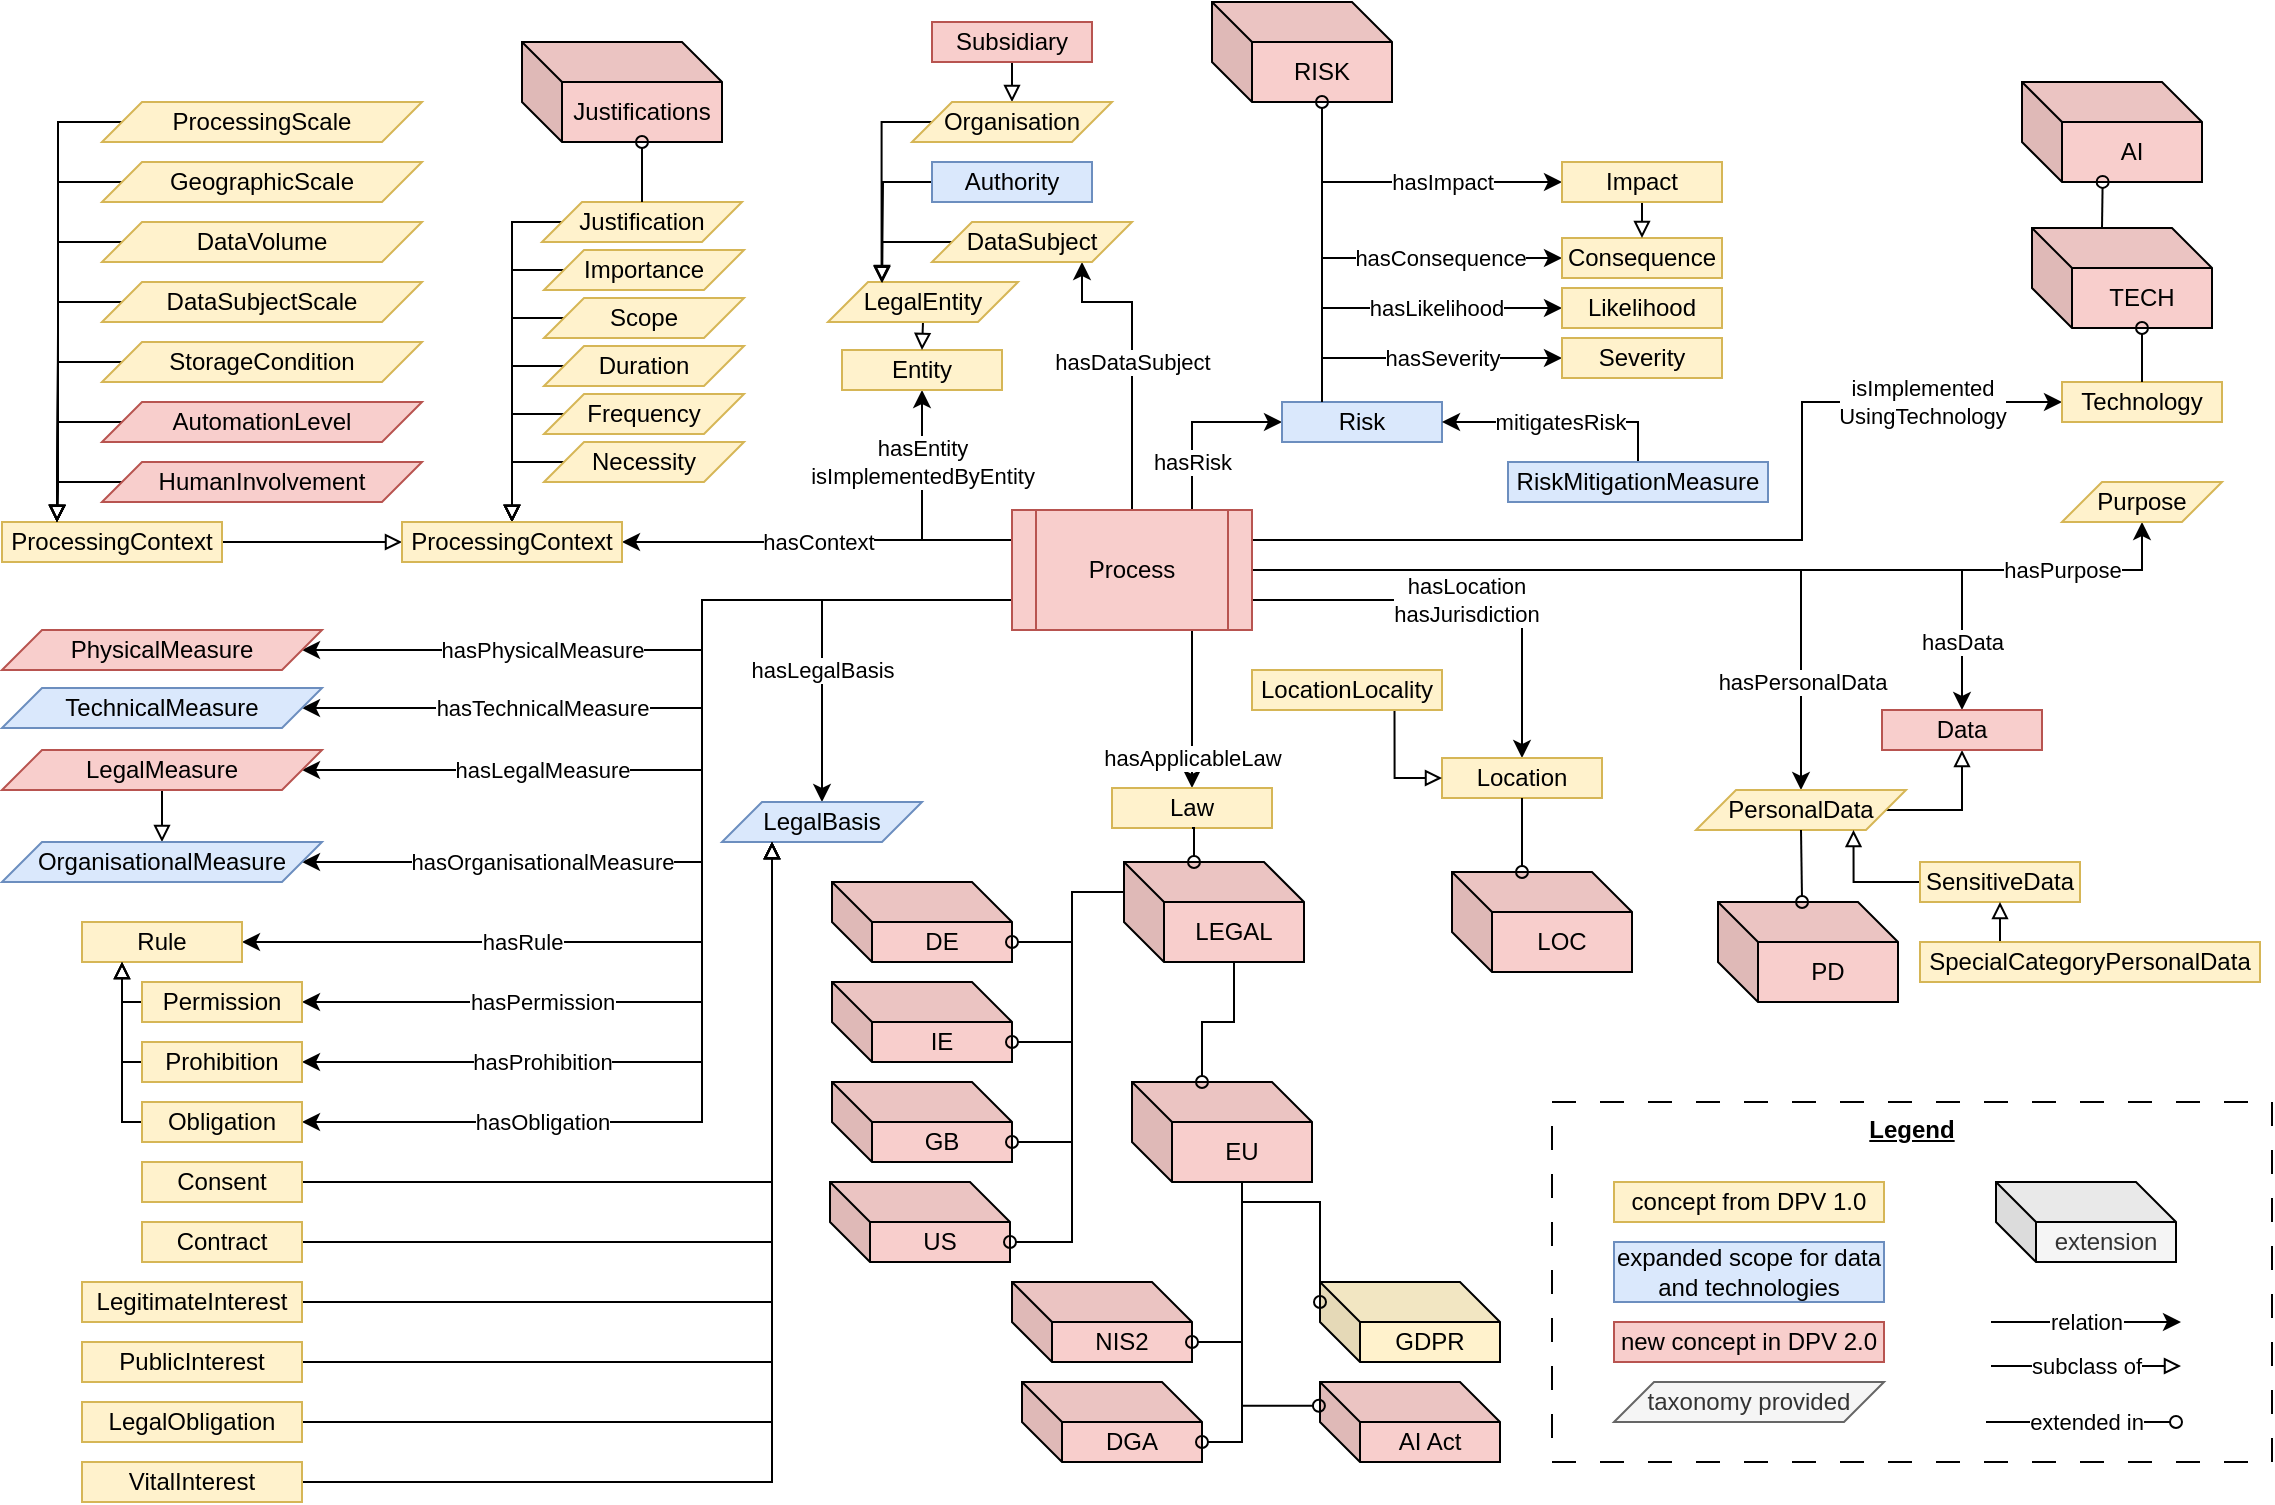 <mxfile version="24.6.4" type="device">
  <diagram name="Page-1" id="JtFFG6P05M1jF84zP3eQ">
    <mxGraphModel dx="2390" dy="1440" grid="1" gridSize="10" guides="1" tooltips="1" connect="1" arrows="1" fold="1" page="1" pageScale="1" pageWidth="1169" pageHeight="827" math="0" shadow="0">
      <root>
        <mxCell id="0" />
        <mxCell id="1" parent="0" />
        <mxCell id="LTmVK6CKk13TITAyTzfu-14" value="hasPhysicalMeasure" style="edgeStyle=orthogonalEdgeStyle;rounded=0;orthogonalLoop=1;jettySize=auto;html=1;exitX=0;exitY=0.75;exitDx=0;exitDy=0;entryX=1;entryY=0.5;entryDx=0;entryDy=0;" edge="1" parent="1" source="LTmVK6CKk13TITAyTzfu-1" target="LTmVK6CKk13TITAyTzfu-2">
          <mxGeometry x="0.368" relative="1" as="geometry">
            <Array as="points">
              <mxPoint x="365" y="359" />
              <mxPoint x="365" y="384" />
            </Array>
            <mxPoint as="offset" />
          </mxGeometry>
        </mxCell>
        <mxCell id="LTmVK6CKk13TITAyTzfu-15" value="hasTechnicalMeasure" style="edgeStyle=orthogonalEdgeStyle;rounded=0;orthogonalLoop=1;jettySize=auto;html=1;exitX=0;exitY=0.75;exitDx=0;exitDy=0;entryX=1;entryY=0.5;entryDx=0;entryDy=0;" edge="1" parent="1" source="LTmVK6CKk13TITAyTzfu-1" target="LTmVK6CKk13TITAyTzfu-3">
          <mxGeometry x="0.413" relative="1" as="geometry">
            <Array as="points">
              <mxPoint x="365" y="359" />
              <mxPoint x="365" y="413" />
            </Array>
            <mxPoint as="offset" />
          </mxGeometry>
        </mxCell>
        <mxCell id="LTmVK6CKk13TITAyTzfu-16" value="hasLegalMeasure" style="edgeStyle=orthogonalEdgeStyle;rounded=0;orthogonalLoop=1;jettySize=auto;html=1;exitX=0;exitY=0.75;exitDx=0;exitDy=0;entryX=1;entryY=0.5;entryDx=0;entryDy=0;" edge="1" parent="1" source="LTmVK6CKk13TITAyTzfu-1" target="LTmVK6CKk13TITAyTzfu-4">
          <mxGeometry x="0.455" relative="1" as="geometry">
            <Array as="points">
              <mxPoint x="365" y="359" />
              <mxPoint x="365" y="444" />
            </Array>
            <mxPoint as="offset" />
          </mxGeometry>
        </mxCell>
        <mxCell id="LTmVK6CKk13TITAyTzfu-17" value="hasOrganisationalMeasure" style="edgeStyle=orthogonalEdgeStyle;rounded=0;orthogonalLoop=1;jettySize=auto;html=1;exitX=0;exitY=0.75;exitDx=0;exitDy=0;entryX=1;entryY=0.5;entryDx=0;entryDy=0;" edge="1" parent="1" source="LTmVK6CKk13TITAyTzfu-1" target="LTmVK6CKk13TITAyTzfu-5">
          <mxGeometry x="0.506" relative="1" as="geometry">
            <Array as="points">
              <mxPoint x="365" y="359" />
              <mxPoint x="365" y="490" />
            </Array>
            <mxPoint as="offset" />
          </mxGeometry>
        </mxCell>
        <mxCell id="LTmVK6CKk13TITAyTzfu-18" value="hasRule" style="edgeStyle=orthogonalEdgeStyle;rounded=0;orthogonalLoop=1;jettySize=auto;html=1;exitX=0;exitY=0.75;exitDx=0;exitDy=0;entryX=1;entryY=0.5;entryDx=0;entryDy=0;" edge="1" parent="1" source="LTmVK6CKk13TITAyTzfu-1" target="LTmVK6CKk13TITAyTzfu-7">
          <mxGeometry x="0.496" relative="1" as="geometry">
            <Array as="points">
              <mxPoint x="365" y="359" />
              <mxPoint x="365" y="530" />
            </Array>
            <mxPoint as="offset" />
          </mxGeometry>
        </mxCell>
        <mxCell id="LTmVK6CKk13TITAyTzfu-19" value="hasPermission" style="edgeStyle=orthogonalEdgeStyle;rounded=0;orthogonalLoop=1;jettySize=auto;html=1;exitX=0;exitY=0.75;exitDx=0;exitDy=0;entryX=1;entryY=0.5;entryDx=0;entryDy=0;" edge="1" parent="1" source="LTmVK6CKk13TITAyTzfu-1" target="LTmVK6CKk13TITAyTzfu-8">
          <mxGeometry x="0.568" relative="1" as="geometry">
            <Array as="points">
              <mxPoint x="365" y="359" />
              <mxPoint x="365" y="560" />
            </Array>
            <mxPoint as="offset" />
          </mxGeometry>
        </mxCell>
        <mxCell id="LTmVK6CKk13TITAyTzfu-20" value="hasProhibition" style="edgeStyle=orthogonalEdgeStyle;rounded=0;orthogonalLoop=1;jettySize=auto;html=1;exitX=0;exitY=0.75;exitDx=0;exitDy=0;entryX=1;entryY=0.5;entryDx=0;entryDy=0;" edge="1" parent="1" source="LTmVK6CKk13TITAyTzfu-1" target="LTmVK6CKk13TITAyTzfu-9">
          <mxGeometry x="0.59" relative="1" as="geometry">
            <Array as="points">
              <mxPoint x="365" y="359" />
              <mxPoint x="365" y="590" />
            </Array>
            <mxPoint as="offset" />
          </mxGeometry>
        </mxCell>
        <mxCell id="LTmVK6CKk13TITAyTzfu-21" value="hasObligation" style="edgeStyle=orthogonalEdgeStyle;rounded=0;orthogonalLoop=1;jettySize=auto;html=1;exitX=0;exitY=0.75;exitDx=0;exitDy=0;entryX=1;entryY=0.5;entryDx=0;entryDy=0;" edge="1" parent="1" source="LTmVK6CKk13TITAyTzfu-1" target="LTmVK6CKk13TITAyTzfu-10">
          <mxGeometry x="0.61" relative="1" as="geometry">
            <Array as="points">
              <mxPoint x="365" y="359" />
              <mxPoint x="365" y="620" />
            </Array>
            <mxPoint as="offset" />
          </mxGeometry>
        </mxCell>
        <mxCell id="LTmVK6CKk13TITAyTzfu-23" value="hasLegalBasis" style="edgeStyle=orthogonalEdgeStyle;rounded=0;orthogonalLoop=1;jettySize=auto;html=1;exitX=0;exitY=0.75;exitDx=0;exitDy=0;entryX=0.5;entryY=0;entryDx=0;entryDy=0;" edge="1" parent="1" source="LTmVK6CKk13TITAyTzfu-1" target="LTmVK6CKk13TITAyTzfu-22">
          <mxGeometry x="0.323" relative="1" as="geometry">
            <mxPoint as="offset" />
          </mxGeometry>
        </mxCell>
        <mxCell id="LTmVK6CKk13TITAyTzfu-34" value="hasApplicableLaw" style="edgeStyle=orthogonalEdgeStyle;rounded=0;orthogonalLoop=1;jettySize=auto;html=1;exitX=0.75;exitY=1;exitDx=0;exitDy=0;entryX=0.5;entryY=0;entryDx=0;entryDy=0;" edge="1" parent="1" source="LTmVK6CKk13TITAyTzfu-38" target="LTmVK6CKk13TITAyTzfu-32">
          <mxGeometry x="0.609" relative="1" as="geometry">
            <mxPoint as="offset" />
          </mxGeometry>
        </mxCell>
        <mxCell id="LTmVK6CKk13TITAyTzfu-1" value="Process" style="rounded=0;whiteSpace=wrap;html=1;fontSize=14;fillColor=#f8cecc;strokeColor=#b85450;" vertex="1" parent="1">
          <mxGeometry x="520" y="314" width="120" height="60" as="geometry" />
        </mxCell>
        <mxCell id="LTmVK6CKk13TITAyTzfu-2" value="PhysicalMeasure" style="shape=parallelogram;perimeter=parallelogramPerimeter;whiteSpace=wrap;html=1;fixedSize=1;fillColor=#f8cecc;strokeColor=#b85450;" vertex="1" parent="1">
          <mxGeometry x="15" y="374" width="160" height="20" as="geometry" />
        </mxCell>
        <mxCell id="LTmVK6CKk13TITAyTzfu-3" value="TechnicalMeasure" style="shape=parallelogram;perimeter=parallelogramPerimeter;whiteSpace=wrap;html=1;fixedSize=1;fillColor=#dae8fc;strokeColor=#6c8ebf;" vertex="1" parent="1">
          <mxGeometry x="15" y="403" width="160" height="20" as="geometry" />
        </mxCell>
        <mxCell id="LTmVK6CKk13TITAyTzfu-6" style="edgeStyle=orthogonalEdgeStyle;rounded=0;orthogonalLoop=1;jettySize=auto;html=1;exitX=0.5;exitY=1;exitDx=0;exitDy=0;entryX=0.5;entryY=0;entryDx=0;entryDy=0;endArrow=block;endFill=0;" edge="1" parent="1" source="LTmVK6CKk13TITAyTzfu-4" target="LTmVK6CKk13TITAyTzfu-5">
          <mxGeometry relative="1" as="geometry" />
        </mxCell>
        <mxCell id="LTmVK6CKk13TITAyTzfu-4" value="LegalMeasure" style="shape=parallelogram;perimeter=parallelogramPerimeter;whiteSpace=wrap;html=1;fixedSize=1;fillColor=#f8cecc;strokeColor=#b85450;" vertex="1" parent="1">
          <mxGeometry x="15" y="434" width="160" height="20" as="geometry" />
        </mxCell>
        <mxCell id="LTmVK6CKk13TITAyTzfu-5" value="OrganisationalMeasure" style="shape=parallelogram;perimeter=parallelogramPerimeter;whiteSpace=wrap;html=1;fixedSize=1;fillColor=#dae8fc;strokeColor=#6c8ebf;" vertex="1" parent="1">
          <mxGeometry x="15" y="480" width="160" height="20" as="geometry" />
        </mxCell>
        <mxCell id="LTmVK6CKk13TITAyTzfu-7" value="Rule" style="rounded=0;whiteSpace=wrap;html=1;fillColor=#fff2cc;strokeColor=#d6b656;" vertex="1" parent="1">
          <mxGeometry x="55" y="520" width="80" height="20" as="geometry" />
        </mxCell>
        <mxCell id="LTmVK6CKk13TITAyTzfu-11" style="edgeStyle=orthogonalEdgeStyle;rounded=0;orthogonalLoop=1;jettySize=auto;html=1;exitX=0;exitY=0.5;exitDx=0;exitDy=0;entryX=0.25;entryY=1;entryDx=0;entryDy=0;endArrow=block;endFill=0;" edge="1" parent="1" source="LTmVK6CKk13TITAyTzfu-8" target="LTmVK6CKk13TITAyTzfu-7">
          <mxGeometry relative="1" as="geometry" />
        </mxCell>
        <mxCell id="LTmVK6CKk13TITAyTzfu-8" value="Permission" style="rounded=0;whiteSpace=wrap;html=1;fillColor=#fff2cc;strokeColor=#d6b656;" vertex="1" parent="1">
          <mxGeometry x="85" y="550" width="80" height="20" as="geometry" />
        </mxCell>
        <mxCell id="LTmVK6CKk13TITAyTzfu-12" style="edgeStyle=orthogonalEdgeStyle;rounded=0;orthogonalLoop=1;jettySize=auto;html=1;exitX=0;exitY=0.5;exitDx=0;exitDy=0;endArrow=block;endFill=0;entryX=0.25;entryY=1;entryDx=0;entryDy=0;" edge="1" parent="1" source="LTmVK6CKk13TITAyTzfu-9" target="LTmVK6CKk13TITAyTzfu-7">
          <mxGeometry relative="1" as="geometry">
            <mxPoint x="115" y="540" as="targetPoint" />
            <Array as="points">
              <mxPoint x="75" y="590" />
            </Array>
          </mxGeometry>
        </mxCell>
        <mxCell id="LTmVK6CKk13TITAyTzfu-9" value="Prohibition" style="rounded=0;whiteSpace=wrap;html=1;fillColor=#fff2cc;strokeColor=#d6b656;" vertex="1" parent="1">
          <mxGeometry x="85" y="580" width="80" height="20" as="geometry" />
        </mxCell>
        <mxCell id="LTmVK6CKk13TITAyTzfu-13" style="edgeStyle=orthogonalEdgeStyle;rounded=0;orthogonalLoop=1;jettySize=auto;html=1;exitX=0;exitY=0.5;exitDx=0;exitDy=0;endArrow=block;endFill=0;entryX=0.25;entryY=1;entryDx=0;entryDy=0;" edge="1" parent="1" source="LTmVK6CKk13TITAyTzfu-10" target="LTmVK6CKk13TITAyTzfu-7">
          <mxGeometry relative="1" as="geometry">
            <mxPoint x="115" y="540" as="targetPoint" />
            <Array as="points">
              <mxPoint x="75" y="620" />
            </Array>
          </mxGeometry>
        </mxCell>
        <mxCell id="LTmVK6CKk13TITAyTzfu-10" value="Obligation" style="rounded=0;whiteSpace=wrap;html=1;fillColor=#fff2cc;strokeColor=#d6b656;" vertex="1" parent="1">
          <mxGeometry x="85" y="610" width="80" height="20" as="geometry" />
        </mxCell>
        <mxCell id="LTmVK6CKk13TITAyTzfu-22" value="LegalBasis" style="shape=parallelogram;perimeter=parallelogramPerimeter;whiteSpace=wrap;html=1;fixedSize=1;fillColor=#dae8fc;strokeColor=#6c8ebf;" vertex="1" parent="1">
          <mxGeometry x="375" y="460" width="100" height="20" as="geometry" />
        </mxCell>
        <mxCell id="LTmVK6CKk13TITAyTzfu-30" style="edgeStyle=orthogonalEdgeStyle;rounded=0;orthogonalLoop=1;jettySize=auto;html=1;exitX=1;exitY=0.5;exitDx=0;exitDy=0;entryX=0.25;entryY=1;entryDx=0;entryDy=0;endArrow=block;endFill=0;" edge="1" parent="1" source="LTmVK6CKk13TITAyTzfu-24" target="LTmVK6CKk13TITAyTzfu-22">
          <mxGeometry relative="1" as="geometry" />
        </mxCell>
        <mxCell id="LTmVK6CKk13TITAyTzfu-24" value="Consent" style="rounded=0;whiteSpace=wrap;html=1;fillColor=#fff2cc;strokeColor=#d6b656;" vertex="1" parent="1">
          <mxGeometry x="85" y="640" width="80" height="20" as="geometry" />
        </mxCell>
        <mxCell id="LTmVK6CKk13TITAyTzfu-32" value="Law" style="rounded=0;whiteSpace=wrap;html=1;fillColor=#fff2cc;strokeColor=#d6b656;" vertex="1" parent="1">
          <mxGeometry x="570" y="453" width="80" height="20" as="geometry" />
        </mxCell>
        <mxCell id="LTmVK6CKk13TITAyTzfu-60" value="hasData" style="edgeStyle=orthogonalEdgeStyle;rounded=0;orthogonalLoop=1;jettySize=auto;html=1;exitX=1;exitY=0.5;exitDx=0;exitDy=0;entryX=0.5;entryY=0;entryDx=0;entryDy=0;" edge="1" parent="1" source="LTmVK6CKk13TITAyTzfu-38" target="LTmVK6CKk13TITAyTzfu-59">
          <mxGeometry x="0.84" relative="1" as="geometry">
            <mxPoint as="offset" />
          </mxGeometry>
        </mxCell>
        <mxCell id="LTmVK6CKk13TITAyTzfu-61" value="hasPersonalData" style="edgeStyle=orthogonalEdgeStyle;rounded=0;orthogonalLoop=1;jettySize=auto;html=1;exitX=1;exitY=0.5;exitDx=0;exitDy=0;entryX=0.5;entryY=0;entryDx=0;entryDy=0;" edge="1" parent="1" source="LTmVK6CKk13TITAyTzfu-38" target="LTmVK6CKk13TITAyTzfu-58">
          <mxGeometry x="0.72" relative="1" as="geometry">
            <mxPoint as="offset" />
          </mxGeometry>
        </mxCell>
        <mxCell id="LTmVK6CKk13TITAyTzfu-84" value="hasPurpose" style="edgeStyle=orthogonalEdgeStyle;rounded=0;orthogonalLoop=1;jettySize=auto;html=1;exitX=1;exitY=0.5;exitDx=0;exitDy=0;entryX=0.5;entryY=1;entryDx=0;entryDy=0;" edge="1" parent="1" source="LTmVK6CKk13TITAyTzfu-38" target="LTmVK6CKk13TITAyTzfu-83">
          <mxGeometry x="0.727" relative="1" as="geometry">
            <mxPoint as="offset" />
          </mxGeometry>
        </mxCell>
        <mxCell id="LTmVK6CKk13TITAyTzfu-86" value="isImplemented&lt;br&gt;UsingTechnology" style="edgeStyle=orthogonalEdgeStyle;rounded=0;orthogonalLoop=1;jettySize=auto;html=1;exitX=1;exitY=0.25;exitDx=0;exitDy=0;entryX=0;entryY=0.5;entryDx=0;entryDy=0;" edge="1" parent="1" source="LTmVK6CKk13TITAyTzfu-38" target="LTmVK6CKk13TITAyTzfu-85">
          <mxGeometry x="0.705" relative="1" as="geometry">
            <Array as="points">
              <mxPoint x="915" y="329" />
              <mxPoint x="915" y="260" />
            </Array>
            <mxPoint as="offset" />
          </mxGeometry>
        </mxCell>
        <mxCell id="LTmVK6CKk13TITAyTzfu-118" value="hasContext" style="edgeStyle=orthogonalEdgeStyle;rounded=0;orthogonalLoop=1;jettySize=auto;html=1;exitX=0;exitY=0.25;exitDx=0;exitDy=0;entryX=1;entryY=0.5;entryDx=0;entryDy=0;" edge="1" parent="1" source="LTmVK6CKk13TITAyTzfu-38" target="LTmVK6CKk13TITAyTzfu-117">
          <mxGeometry relative="1" as="geometry" />
        </mxCell>
        <mxCell id="LTmVK6CKk13TITAyTzfu-141" value="hasEntity&lt;br&gt;isImplementedByEntity" style="edgeStyle=orthogonalEdgeStyle;rounded=0;orthogonalLoop=1;jettySize=auto;html=1;exitX=0;exitY=0.25;exitDx=0;exitDy=0;" edge="1" parent="1" source="LTmVK6CKk13TITAyTzfu-38" target="LTmVK6CKk13TITAyTzfu-139">
          <mxGeometry x="0.4" relative="1" as="geometry">
            <mxPoint as="offset" />
          </mxGeometry>
        </mxCell>
        <mxCell id="LTmVK6CKk13TITAyTzfu-154" value="hasDataSubject" style="edgeStyle=orthogonalEdgeStyle;rounded=0;orthogonalLoop=1;jettySize=auto;html=1;exitX=0.5;exitY=0;exitDx=0;exitDy=0;entryX=0.75;entryY=1;entryDx=0;entryDy=0;" edge="1" parent="1" source="LTmVK6CKk13TITAyTzfu-38" target="LTmVK6CKk13TITAyTzfu-152">
          <mxGeometry relative="1" as="geometry">
            <Array as="points">
              <mxPoint x="580" y="210" />
              <mxPoint x="555" y="210" />
            </Array>
          </mxGeometry>
        </mxCell>
        <mxCell id="LTmVK6CKk13TITAyTzfu-158" value="hasRisk" style="edgeStyle=orthogonalEdgeStyle;rounded=0;orthogonalLoop=1;jettySize=auto;html=1;exitX=0.75;exitY=0;exitDx=0;exitDy=0;entryX=0;entryY=0.5;entryDx=0;entryDy=0;" edge="1" parent="1" source="LTmVK6CKk13TITAyTzfu-38" target="LTmVK6CKk13TITAyTzfu-155">
          <mxGeometry x="-0.461" relative="1" as="geometry">
            <mxPoint as="offset" />
          </mxGeometry>
        </mxCell>
        <mxCell id="LTmVK6CKk13TITAyTzfu-176" value="&lt;span style=&quot;color: rgb(0, 0, 0); font-family: Helvetica; font-size: 11px; font-style: normal; font-variant-ligatures: normal; font-variant-caps: normal; font-weight: 400; letter-spacing: normal; orphans: 2; text-align: center; text-indent: 0px; text-transform: none; widows: 2; word-spacing: 0px; -webkit-text-stroke-width: 0px; white-space: nowrap; background-color: rgb(255, 255, 255); text-decoration-thickness: initial; text-decoration-style: initial; text-decoration-color: initial; display: inline !important; float: none;&quot;&gt;hasLocation&lt;/span&gt;&lt;br style=&quot;forced-color-adjust: none; color: rgb(0, 0, 0); font-family: Helvetica; font-size: 11px; font-style: normal; font-variant-ligatures: normal; font-variant-caps: normal; font-weight: 400; letter-spacing: normal; orphans: 2; text-align: center; text-indent: 0px; text-transform: none; widows: 2; word-spacing: 0px; -webkit-text-stroke-width: 0px; white-space: nowrap; text-decoration-thickness: initial; text-decoration-style: initial; text-decoration-color: initial;&quot;&gt;&lt;span style=&quot;color: rgb(0, 0, 0); font-family: Helvetica; font-size: 11px; font-style: normal; font-variant-ligatures: normal; font-variant-caps: normal; font-weight: 400; letter-spacing: normal; orphans: 2; text-align: center; text-indent: 0px; text-transform: none; widows: 2; word-spacing: 0px; -webkit-text-stroke-width: 0px; white-space: nowrap; background-color: rgb(255, 255, 255); text-decoration-thickness: initial; text-decoration-style: initial; text-decoration-color: initial; display: inline !important; float: none;&quot;&gt;hasJurisdiction&lt;/span&gt;" style="edgeStyle=orthogonalEdgeStyle;rounded=0;orthogonalLoop=1;jettySize=auto;html=1;exitX=1;exitY=0.75;exitDx=0;exitDy=0;entryX=0.5;entryY=0;entryDx=0;entryDy=0;" edge="1" parent="1" source="LTmVK6CKk13TITAyTzfu-38" target="LTmVK6CKk13TITAyTzfu-172">
          <mxGeometry relative="1" as="geometry" />
        </mxCell>
        <mxCell id="LTmVK6CKk13TITAyTzfu-38" value="Process" style="shape=process;whiteSpace=wrap;html=1;backgroundOutline=1;fillColor=#f8cecc;strokeColor=#b85450;" vertex="1" parent="1">
          <mxGeometry x="520" y="314" width="120" height="60" as="geometry" />
        </mxCell>
        <mxCell id="LTmVK6CKk13TITAyTzfu-40" value="LEGAL" style="shape=cube;whiteSpace=wrap;html=1;boundedLbl=1;backgroundOutline=1;darkOpacity=0.05;darkOpacity2=0.1;fillColor=#f8cecc;strokeColor=#000000;fillStyle=solid;" vertex="1" parent="1">
          <mxGeometry x="576" y="490" width="90" height="50" as="geometry" />
        </mxCell>
        <mxCell id="LTmVK6CKk13TITAyTzfu-41" style="edgeStyle=orthogonalEdgeStyle;rounded=0;orthogonalLoop=1;jettySize=auto;html=1;exitX=0.5;exitY=1;exitDx=0;exitDy=0;entryX=0;entryY=0;entryDx=35;entryDy=0;entryPerimeter=0;endArrow=oval;endFill=0;" edge="1" parent="1" source="LTmVK6CKk13TITAyTzfu-32" target="LTmVK6CKk13TITAyTzfu-40">
          <mxGeometry relative="1" as="geometry" />
        </mxCell>
        <mxCell id="LTmVK6CKk13TITAyTzfu-42" value="EU" style="shape=cube;whiteSpace=wrap;html=1;boundedLbl=1;backgroundOutline=1;darkOpacity=0.05;darkOpacity2=0.1;fillColor=#f8cecc;strokeColor=#000000;fillStyle=solid;" vertex="1" parent="1">
          <mxGeometry x="580" y="600" width="90" height="50" as="geometry" />
        </mxCell>
        <mxCell id="LTmVK6CKk13TITAyTzfu-49" value="NIS2" style="shape=cube;whiteSpace=wrap;html=1;boundedLbl=1;backgroundOutline=1;darkOpacity=0.05;darkOpacity2=0.1;fillColor=#f8cecc;strokeColor=#000000;fillStyle=solid;" vertex="1" parent="1">
          <mxGeometry x="520" y="700" width="90" height="40" as="geometry" />
        </mxCell>
        <mxCell id="LTmVK6CKk13TITAyTzfu-55" style="edgeStyle=orthogonalEdgeStyle;rounded=0;orthogonalLoop=1;jettySize=auto;html=1;exitX=0.5;exitY=0;exitDx=0;exitDy=0;entryX=0;entryY=0.5;entryDx=0;entryDy=0;endArrow=block;endFill=0;" edge="1" parent="1" source="LTmVK6CKk13TITAyTzfu-54">
          <mxGeometry relative="1" as="geometry">
            <mxPoint x="660.0" y="424" as="targetPoint" />
            <Array as="points">
              <mxPoint x="633" y="424" />
            </Array>
          </mxGeometry>
        </mxCell>
        <mxCell id="LTmVK6CKk13TITAyTzfu-62" style="edgeStyle=orthogonalEdgeStyle;rounded=0;orthogonalLoop=1;jettySize=auto;html=1;exitX=1;exitY=0.5;exitDx=0;exitDy=0;entryX=0.5;entryY=1;entryDx=0;entryDy=0;endArrow=block;endFill=0;" edge="1" parent="1" source="LTmVK6CKk13TITAyTzfu-58" target="LTmVK6CKk13TITAyTzfu-59">
          <mxGeometry relative="1" as="geometry">
            <Array as="points">
              <mxPoint x="995" y="464" />
            </Array>
          </mxGeometry>
        </mxCell>
        <mxCell id="LTmVK6CKk13TITAyTzfu-58" value="PersonalData" style="rounded=0;whiteSpace=wrap;html=1;fillColor=#fff2cc;strokeColor=#d6b656;shape=parallelogram;perimeter=parallelogramPerimeter;fixedSize=1;" vertex="1" parent="1">
          <mxGeometry x="862" y="454" width="105" height="20" as="geometry" />
        </mxCell>
        <mxCell id="LTmVK6CKk13TITAyTzfu-59" value="Data" style="rounded=0;whiteSpace=wrap;html=1;fillColor=#f8cecc;strokeColor=#b85450;" vertex="1" parent="1">
          <mxGeometry x="955" y="414" width="80" height="20" as="geometry" />
        </mxCell>
        <mxCell id="LTmVK6CKk13TITAyTzfu-63" value="DGA" style="shape=cube;whiteSpace=wrap;html=1;boundedLbl=1;backgroundOutline=1;darkOpacity=0.05;darkOpacity2=0.1;fillColor=#f8cecc;strokeColor=#000000;fillStyle=solid;" vertex="1" parent="1">
          <mxGeometry x="525" y="750" width="90" height="40" as="geometry" />
        </mxCell>
        <mxCell id="LTmVK6CKk13TITAyTzfu-64" value="AI Act" style="shape=cube;whiteSpace=wrap;html=1;boundedLbl=1;backgroundOutline=1;darkOpacity=0.05;darkOpacity2=0.1;fillColor=#f8cecc;strokeColor=#000000;fillStyle=solid;" vertex="1" parent="1">
          <mxGeometry x="674" y="750" width="90" height="40" as="geometry" />
        </mxCell>
        <mxCell id="LTmVK6CKk13TITAyTzfu-65" value="GDPR" style="shape=cube;whiteSpace=wrap;html=1;boundedLbl=1;backgroundOutline=1;darkOpacity=0.05;darkOpacity2=0.1;fillColor=#fff2cc;strokeColor=#000000;fillStyle=auto;" vertex="1" parent="1">
          <mxGeometry x="674" y="700" width="90" height="40" as="geometry" />
        </mxCell>
        <mxCell id="LTmVK6CKk13TITAyTzfu-71" style="edgeStyle=orthogonalEdgeStyle;rounded=0;orthogonalLoop=1;jettySize=auto;html=1;exitX=1;exitY=0.5;exitDx=0;exitDy=0;entryX=0.25;entryY=1;entryDx=0;entryDy=0;endArrow=block;endFill=0;" edge="1" parent="1" source="LTmVK6CKk13TITAyTzfu-67" target="LTmVK6CKk13TITAyTzfu-22">
          <mxGeometry relative="1" as="geometry" />
        </mxCell>
        <mxCell id="LTmVK6CKk13TITAyTzfu-67" value="Contract" style="rounded=0;whiteSpace=wrap;html=1;fillColor=#fff2cc;strokeColor=#d6b656;" vertex="1" parent="1">
          <mxGeometry x="85" y="670" width="80" height="20" as="geometry" />
        </mxCell>
        <mxCell id="LTmVK6CKk13TITAyTzfu-72" style="edgeStyle=orthogonalEdgeStyle;rounded=0;orthogonalLoop=1;jettySize=auto;html=1;exitX=1;exitY=0.5;exitDx=0;exitDy=0;entryX=0.25;entryY=1;entryDx=0;entryDy=0;endArrow=block;endFill=0;" edge="1" parent="1" source="LTmVK6CKk13TITAyTzfu-68" target="LTmVK6CKk13TITAyTzfu-22">
          <mxGeometry relative="1" as="geometry" />
        </mxCell>
        <mxCell id="LTmVK6CKk13TITAyTzfu-68" value="LegitimateInterest" style="rounded=0;whiteSpace=wrap;html=1;fillColor=#fff2cc;strokeColor=#d6b656;" vertex="1" parent="1">
          <mxGeometry x="55" y="700" width="110" height="20" as="geometry" />
        </mxCell>
        <mxCell id="LTmVK6CKk13TITAyTzfu-73" style="edgeStyle=orthogonalEdgeStyle;rounded=0;orthogonalLoop=1;jettySize=auto;html=1;exitX=1;exitY=0.5;exitDx=0;exitDy=0;entryX=0.25;entryY=1;entryDx=0;entryDy=0;endArrow=block;endFill=0;" edge="1" parent="1" source="LTmVK6CKk13TITAyTzfu-69" target="LTmVK6CKk13TITAyTzfu-22">
          <mxGeometry relative="1" as="geometry" />
        </mxCell>
        <mxCell id="LTmVK6CKk13TITAyTzfu-69" value="PublicInterest" style="rounded=0;whiteSpace=wrap;html=1;fillColor=#fff2cc;strokeColor=#d6b656;" vertex="1" parent="1">
          <mxGeometry x="55" y="730" width="110" height="20" as="geometry" />
        </mxCell>
        <mxCell id="LTmVK6CKk13TITAyTzfu-74" style="edgeStyle=orthogonalEdgeStyle;rounded=0;orthogonalLoop=1;jettySize=auto;html=1;exitX=1;exitY=0.5;exitDx=0;exitDy=0;entryX=0.25;entryY=1;entryDx=0;entryDy=0;endArrow=block;endFill=0;" edge="1" parent="1" source="LTmVK6CKk13TITAyTzfu-70" target="LTmVK6CKk13TITAyTzfu-22">
          <mxGeometry relative="1" as="geometry" />
        </mxCell>
        <mxCell id="LTmVK6CKk13TITAyTzfu-70" value="LegalObligation" style="rounded=0;whiteSpace=wrap;html=1;fillColor=#fff2cc;strokeColor=#d6b656;" vertex="1" parent="1">
          <mxGeometry x="55" y="760" width="110" height="20" as="geometry" />
        </mxCell>
        <mxCell id="LTmVK6CKk13TITAyTzfu-76" style="edgeStyle=orthogonalEdgeStyle;rounded=0;orthogonalLoop=1;jettySize=auto;html=1;exitX=1;exitY=0.5;exitDx=0;exitDy=0;entryX=0.25;entryY=1;entryDx=0;entryDy=0;endArrow=block;endFill=0;" edge="1" parent="1" source="LTmVK6CKk13TITAyTzfu-75" target="LTmVK6CKk13TITAyTzfu-22">
          <mxGeometry relative="1" as="geometry" />
        </mxCell>
        <mxCell id="LTmVK6CKk13TITAyTzfu-75" value="VitalInterest" style="rounded=0;whiteSpace=wrap;html=1;fillColor=#fff2cc;strokeColor=#d6b656;" vertex="1" parent="1">
          <mxGeometry x="55" y="790" width="110" height="20" as="geometry" />
        </mxCell>
        <mxCell id="LTmVK6CKk13TITAyTzfu-77" value="PD" style="shape=cube;whiteSpace=wrap;html=1;boundedLbl=1;backgroundOutline=1;darkOpacity=0.05;darkOpacity2=0.1;fillColor=#f8cecc;strokeColor=#000000;fillStyle=solid;" vertex="1" parent="1">
          <mxGeometry x="873" y="510" width="90" height="50" as="geometry" />
        </mxCell>
        <mxCell id="LTmVK6CKk13TITAyTzfu-78" style="edgeStyle=orthogonalEdgeStyle;rounded=0;orthogonalLoop=1;jettySize=auto;html=1;exitX=0.5;exitY=1;exitDx=0;exitDy=0;entryX=0.467;entryY=0;entryDx=0;entryDy=0;entryPerimeter=0;endArrow=oval;endFill=0;" edge="1" parent="1" source="LTmVK6CKk13TITAyTzfu-58" target="LTmVK6CKk13TITAyTzfu-77">
          <mxGeometry relative="1" as="geometry" />
        </mxCell>
        <mxCell id="LTmVK6CKk13TITAyTzfu-82" style="edgeStyle=orthogonalEdgeStyle;rounded=0;orthogonalLoop=1;jettySize=auto;html=1;exitX=0;exitY=0.5;exitDx=0;exitDy=0;entryX=0.75;entryY=1;entryDx=0;entryDy=0;endArrow=block;endFill=0;" edge="1" parent="1" source="LTmVK6CKk13TITAyTzfu-79" target="LTmVK6CKk13TITAyTzfu-58">
          <mxGeometry relative="1" as="geometry" />
        </mxCell>
        <mxCell id="LTmVK6CKk13TITAyTzfu-79" value="SensitiveData" style="rounded=0;whiteSpace=wrap;html=1;fillColor=#fff2cc;strokeColor=#d6b656;" vertex="1" parent="1">
          <mxGeometry x="974" y="490" width="80" height="20" as="geometry" />
        </mxCell>
        <mxCell id="LTmVK6CKk13TITAyTzfu-81" style="edgeStyle=orthogonalEdgeStyle;rounded=0;orthogonalLoop=1;jettySize=auto;html=1;exitX=0.25;exitY=0;exitDx=0;exitDy=0;entryX=0.5;entryY=1;entryDx=0;entryDy=0;endArrow=block;endFill=0;" edge="1" parent="1" source="LTmVK6CKk13TITAyTzfu-80" target="LTmVK6CKk13TITAyTzfu-79">
          <mxGeometry relative="1" as="geometry" />
        </mxCell>
        <mxCell id="LTmVK6CKk13TITAyTzfu-80" value="SpecialCategoryPersonalData" style="rounded=0;whiteSpace=wrap;html=1;fillColor=#fff2cc;strokeColor=#d6b656;" vertex="1" parent="1">
          <mxGeometry x="974" y="530" width="170" height="20" as="geometry" />
        </mxCell>
        <mxCell id="LTmVK6CKk13TITAyTzfu-83" value="Purpose" style="rounded=0;whiteSpace=wrap;html=1;fillColor=#fff2cc;strokeColor=#d6b656;shape=parallelogram;perimeter=parallelogramPerimeter;fixedSize=1;" vertex="1" parent="1">
          <mxGeometry x="1045" y="300" width="80" height="20" as="geometry" />
        </mxCell>
        <mxCell id="LTmVK6CKk13TITAyTzfu-85" value="Technology" style="rounded=0;whiteSpace=wrap;html=1;fillColor=#fff2cc;strokeColor=#d6b656;" vertex="1" parent="1">
          <mxGeometry x="1045" y="250" width="80" height="20" as="geometry" />
        </mxCell>
        <mxCell id="LTmVK6CKk13TITAyTzfu-87" value="TECH" style="shape=cube;whiteSpace=wrap;html=1;boundedLbl=1;backgroundOutline=1;darkOpacity=0.05;darkOpacity2=0.1;fillColor=#f8cecc;strokeColor=#000000;fillStyle=solid;" vertex="1" parent="1">
          <mxGeometry x="1030" y="173" width="90" height="50" as="geometry" />
        </mxCell>
        <mxCell id="LTmVK6CKk13TITAyTzfu-88" style="edgeStyle=orthogonalEdgeStyle;rounded=0;orthogonalLoop=1;jettySize=auto;html=1;exitX=0.5;exitY=0;exitDx=0;exitDy=0;entryX=0;entryY=0;entryDx=55;entryDy=50;entryPerimeter=0;endArrow=oval;endFill=0;" edge="1" parent="1" source="LTmVK6CKk13TITAyTzfu-85" target="LTmVK6CKk13TITAyTzfu-87">
          <mxGeometry relative="1" as="geometry" />
        </mxCell>
        <mxCell id="LTmVK6CKk13TITAyTzfu-89" value="AI" style="shape=cube;whiteSpace=wrap;html=1;boundedLbl=1;backgroundOutline=1;darkOpacity=0.05;darkOpacity2=0.1;fillColor=#f8cecc;strokeColor=#000000;fillStyle=solid;" vertex="1" parent="1">
          <mxGeometry x="1025" y="100" width="90" height="50" as="geometry" />
        </mxCell>
        <mxCell id="LTmVK6CKk13TITAyTzfu-90" style="edgeStyle=orthogonalEdgeStyle;rounded=0;orthogonalLoop=1;jettySize=auto;html=1;exitX=0;exitY=0;exitDx=35;exitDy=0;exitPerimeter=0;entryX=0.448;entryY=0.999;entryDx=0;entryDy=0;entryPerimeter=0;endArrow=oval;endFill=0;" edge="1" parent="1" source="LTmVK6CKk13TITAyTzfu-87" target="LTmVK6CKk13TITAyTzfu-89">
          <mxGeometry relative="1" as="geometry" />
        </mxCell>
        <mxCell id="LTmVK6CKk13TITAyTzfu-94" style="edgeStyle=orthogonalEdgeStyle;rounded=0;orthogonalLoop=1;jettySize=auto;html=1;entryX=0;entryY=0;entryDx=35;entryDy=0;entryPerimeter=0;endArrow=oval;endFill=0;exitX=0;exitY=0;exitDx=55;exitDy=50;exitPerimeter=0;" edge="1" parent="1" source="LTmVK6CKk13TITAyTzfu-40" target="LTmVK6CKk13TITAyTzfu-42">
          <mxGeometry relative="1" as="geometry">
            <mxPoint x="615" y="540" as="sourcePoint" />
          </mxGeometry>
        </mxCell>
        <mxCell id="LTmVK6CKk13TITAyTzfu-95" style="edgeStyle=orthogonalEdgeStyle;rounded=0;orthogonalLoop=1;jettySize=auto;html=1;exitX=0;exitY=0;exitDx=55;exitDy=50;exitPerimeter=0;entryX=0;entryY=0;entryDx=90;entryDy=30;entryPerimeter=0;endArrow=oval;endFill=0;" edge="1" parent="1" source="LTmVK6CKk13TITAyTzfu-42" target="LTmVK6CKk13TITAyTzfu-49">
          <mxGeometry relative="1" as="geometry" />
        </mxCell>
        <mxCell id="LTmVK6CKk13TITAyTzfu-96" style="edgeStyle=orthogonalEdgeStyle;rounded=0;orthogonalLoop=1;jettySize=auto;html=1;exitX=0;exitY=0;exitDx=55;exitDy=50;exitPerimeter=0;entryX=0;entryY=0;entryDx=0;entryDy=10;entryPerimeter=0;endArrow=oval;endFill=0;" edge="1" parent="1" source="LTmVK6CKk13TITAyTzfu-42" target="LTmVK6CKk13TITAyTzfu-65">
          <mxGeometry relative="1" as="geometry">
            <Array as="points">
              <mxPoint x="635" y="660" />
            </Array>
          </mxGeometry>
        </mxCell>
        <mxCell id="LTmVK6CKk13TITAyTzfu-97" style="edgeStyle=orthogonalEdgeStyle;rounded=0;orthogonalLoop=1;jettySize=auto;html=1;exitX=0;exitY=0;exitDx=55;exitDy=50;exitPerimeter=0;entryX=0;entryY=0;entryDx=90;entryDy=30;entryPerimeter=0;endArrow=oval;endFill=0;" edge="1" parent="1" source="LTmVK6CKk13TITAyTzfu-42" target="LTmVK6CKk13TITAyTzfu-63">
          <mxGeometry relative="1" as="geometry" />
        </mxCell>
        <mxCell id="LTmVK6CKk13TITAyTzfu-98" style="edgeStyle=orthogonalEdgeStyle;rounded=0;orthogonalLoop=1;jettySize=auto;html=1;exitX=0;exitY=0;exitDx=55;exitDy=50;exitPerimeter=0;entryX=-0.006;entryY=0.297;entryDx=0;entryDy=0;entryPerimeter=0;endArrow=oval;endFill=0;" edge="1" parent="1" source="LTmVK6CKk13TITAyTzfu-42" target="LTmVK6CKk13TITAyTzfu-64">
          <mxGeometry relative="1" as="geometry" />
        </mxCell>
        <mxCell id="LTmVK6CKk13TITAyTzfu-119" style="edgeStyle=orthogonalEdgeStyle;rounded=0;orthogonalLoop=1;jettySize=auto;html=1;exitX=1;exitY=0.5;exitDx=0;exitDy=0;entryX=0;entryY=0.5;entryDx=0;entryDy=0;endArrow=block;endFill=0;" edge="1" parent="1" source="LTmVK6CKk13TITAyTzfu-99" target="LTmVK6CKk13TITAyTzfu-117">
          <mxGeometry relative="1" as="geometry" />
        </mxCell>
        <mxCell id="LTmVK6CKk13TITAyTzfu-99" value="ProcessingContext" style="rounded=0;whiteSpace=wrap;html=1;fillColor=#fff2cc;strokeColor=#d6b656;" vertex="1" parent="1">
          <mxGeometry x="15" y="320" width="110" height="20" as="geometry" />
        </mxCell>
        <mxCell id="LTmVK6CKk13TITAyTzfu-126" style="edgeStyle=orthogonalEdgeStyle;rounded=0;orthogonalLoop=1;jettySize=auto;html=1;exitX=0;exitY=0.5;exitDx=0;exitDy=0;entryX=0.25;entryY=0;entryDx=0;entryDy=0;endArrow=block;endFill=0;" edge="1" parent="1" source="LTmVK6CKk13TITAyTzfu-101" target="LTmVK6CKk13TITAyTzfu-99">
          <mxGeometry relative="1" as="geometry" />
        </mxCell>
        <mxCell id="LTmVK6CKk13TITAyTzfu-101" value="HumanInvolvement" style="shape=parallelogram;perimeter=parallelogramPerimeter;whiteSpace=wrap;html=1;fixedSize=1;fillColor=#f8cecc;strokeColor=#b85450;" vertex="1" parent="1">
          <mxGeometry x="65" y="290" width="160" height="20" as="geometry" />
        </mxCell>
        <mxCell id="LTmVK6CKk13TITAyTzfu-125" style="edgeStyle=orthogonalEdgeStyle;rounded=0;orthogonalLoop=1;jettySize=auto;html=1;exitX=0;exitY=0.5;exitDx=0;exitDy=0;entryX=0.25;entryY=0;entryDx=0;entryDy=0;endArrow=block;endFill=0;" edge="1" parent="1" source="LTmVK6CKk13TITAyTzfu-102" target="LTmVK6CKk13TITAyTzfu-99">
          <mxGeometry relative="1" as="geometry">
            <Array as="points">
              <mxPoint x="43" y="270" />
              <mxPoint x="43" y="300" />
            </Array>
          </mxGeometry>
        </mxCell>
        <mxCell id="LTmVK6CKk13TITAyTzfu-102" value="AutomationLevel" style="shape=parallelogram;perimeter=parallelogramPerimeter;whiteSpace=wrap;html=1;fixedSize=1;fillColor=#f8cecc;strokeColor=#b85450;" vertex="1" parent="1">
          <mxGeometry x="65" y="260" width="160" height="20" as="geometry" />
        </mxCell>
        <mxCell id="LTmVK6CKk13TITAyTzfu-124" style="edgeStyle=orthogonalEdgeStyle;rounded=0;orthogonalLoop=1;jettySize=auto;html=1;exitX=0;exitY=0.5;exitDx=0;exitDy=0;entryX=0.25;entryY=0;entryDx=0;entryDy=0;endArrow=block;endFill=0;" edge="1" parent="1" source="LTmVK6CKk13TITAyTzfu-103" target="LTmVK6CKk13TITAyTzfu-99">
          <mxGeometry relative="1" as="geometry">
            <Array as="points">
              <mxPoint x="43" y="240" />
              <mxPoint x="43" y="285" />
            </Array>
          </mxGeometry>
        </mxCell>
        <mxCell id="LTmVK6CKk13TITAyTzfu-103" value="StorageCondition" style="shape=parallelogram;perimeter=parallelogramPerimeter;whiteSpace=wrap;html=1;fixedSize=1;fillColor=#fff2cc;strokeColor=#d6b656;" vertex="1" parent="1">
          <mxGeometry x="65" y="230" width="160" height="20" as="geometry" />
        </mxCell>
        <mxCell id="LTmVK6CKk13TITAyTzfu-123" style="edgeStyle=orthogonalEdgeStyle;rounded=0;orthogonalLoop=1;jettySize=auto;html=1;exitX=0;exitY=0.5;exitDx=0;exitDy=0;entryX=0.25;entryY=0;entryDx=0;entryDy=0;endArrow=block;endFill=0;" edge="1" parent="1" source="LTmVK6CKk13TITAyTzfu-104" target="LTmVK6CKk13TITAyTzfu-99">
          <mxGeometry relative="1" as="geometry">
            <Array as="points">
              <mxPoint x="43" y="210" />
              <mxPoint x="43" y="270" />
            </Array>
          </mxGeometry>
        </mxCell>
        <mxCell id="LTmVK6CKk13TITAyTzfu-104" value="DataSubjectScale" style="shape=parallelogram;perimeter=parallelogramPerimeter;whiteSpace=wrap;html=1;fixedSize=1;fillColor=#fff2cc;strokeColor=#d6b656;" vertex="1" parent="1">
          <mxGeometry x="65" y="200" width="160" height="20" as="geometry" />
        </mxCell>
        <mxCell id="LTmVK6CKk13TITAyTzfu-122" style="edgeStyle=orthogonalEdgeStyle;rounded=0;orthogonalLoop=1;jettySize=auto;html=1;exitX=0;exitY=0.5;exitDx=0;exitDy=0;entryX=0.25;entryY=0;entryDx=0;entryDy=0;endArrow=block;endFill=0;" edge="1" parent="1" source="LTmVK6CKk13TITAyTzfu-105" target="LTmVK6CKk13TITAyTzfu-99">
          <mxGeometry relative="1" as="geometry">
            <Array as="points">
              <mxPoint x="43" y="180" />
              <mxPoint x="43" y="255" />
            </Array>
          </mxGeometry>
        </mxCell>
        <mxCell id="LTmVK6CKk13TITAyTzfu-105" value="DataVolume" style="shape=parallelogram;perimeter=parallelogramPerimeter;whiteSpace=wrap;html=1;fixedSize=1;fillColor=#fff2cc;strokeColor=#d6b656;" vertex="1" parent="1">
          <mxGeometry x="65" y="170" width="160" height="20" as="geometry" />
        </mxCell>
        <mxCell id="LTmVK6CKk13TITAyTzfu-121" style="edgeStyle=orthogonalEdgeStyle;rounded=0;orthogonalLoop=1;jettySize=auto;html=1;exitX=0;exitY=0.5;exitDx=0;exitDy=0;entryX=0.25;entryY=0;entryDx=0;entryDy=0;endArrow=block;endFill=0;" edge="1" parent="1" source="LTmVK6CKk13TITAyTzfu-106" target="LTmVK6CKk13TITAyTzfu-99">
          <mxGeometry relative="1" as="geometry">
            <Array as="points">
              <mxPoint x="43" y="150" />
              <mxPoint x="43" y="240" />
            </Array>
          </mxGeometry>
        </mxCell>
        <mxCell id="LTmVK6CKk13TITAyTzfu-106" value="GeographicScale" style="shape=parallelogram;perimeter=parallelogramPerimeter;whiteSpace=wrap;html=1;fixedSize=1;fillColor=#fff2cc;strokeColor=#d6b656;" vertex="1" parent="1">
          <mxGeometry x="65" y="140" width="160" height="20" as="geometry" />
        </mxCell>
        <mxCell id="LTmVK6CKk13TITAyTzfu-120" style="edgeStyle=orthogonalEdgeStyle;rounded=0;orthogonalLoop=1;jettySize=auto;html=1;exitX=0;exitY=0.5;exitDx=0;exitDy=0;entryX=0.25;entryY=0;entryDx=0;entryDy=0;endArrow=block;endFill=0;" edge="1" parent="1" source="LTmVK6CKk13TITAyTzfu-107" target="LTmVK6CKk13TITAyTzfu-99">
          <mxGeometry relative="1" as="geometry">
            <Array as="points">
              <mxPoint x="43" y="120" />
              <mxPoint x="43" y="225" />
            </Array>
          </mxGeometry>
        </mxCell>
        <mxCell id="LTmVK6CKk13TITAyTzfu-107" value="ProcessingScale" style="shape=parallelogram;perimeter=parallelogramPerimeter;whiteSpace=wrap;html=1;fixedSize=1;fillColor=#fff2cc;strokeColor=#d6b656;" vertex="1" parent="1">
          <mxGeometry x="65" y="110" width="160" height="20" as="geometry" />
        </mxCell>
        <mxCell id="LTmVK6CKk13TITAyTzfu-135" style="edgeStyle=orthogonalEdgeStyle;rounded=0;orthogonalLoop=1;jettySize=auto;html=1;exitX=0;exitY=0.5;exitDx=0;exitDy=0;entryX=0.5;entryY=0;entryDx=0;entryDy=0;endArrow=block;endFill=0;" edge="1" parent="1" source="LTmVK6CKk13TITAyTzfu-108" target="LTmVK6CKk13TITAyTzfu-117">
          <mxGeometry relative="1" as="geometry" />
        </mxCell>
        <mxCell id="LTmVK6CKk13TITAyTzfu-108" value="Necessity" style="shape=parallelogram;perimeter=parallelogramPerimeter;whiteSpace=wrap;html=1;fixedSize=1;fillColor=#fff2cc;strokeColor=#d6b656;" vertex="1" parent="1">
          <mxGeometry x="286" y="280" width="100" height="20" as="geometry" />
        </mxCell>
        <mxCell id="LTmVK6CKk13TITAyTzfu-134" style="edgeStyle=orthogonalEdgeStyle;rounded=0;orthogonalLoop=1;jettySize=auto;html=1;exitX=0;exitY=0.5;exitDx=0;exitDy=0;entryX=0.5;entryY=0;entryDx=0;entryDy=0;endArrow=block;endFill=0;" edge="1" parent="1" source="LTmVK6CKk13TITAyTzfu-109" target="LTmVK6CKk13TITAyTzfu-117">
          <mxGeometry relative="1" as="geometry">
            <Array as="points">
              <mxPoint x="270" y="266" />
            </Array>
          </mxGeometry>
        </mxCell>
        <mxCell id="LTmVK6CKk13TITAyTzfu-109" value="Frequency" style="shape=parallelogram;perimeter=parallelogramPerimeter;whiteSpace=wrap;html=1;fixedSize=1;fillColor=#fff2cc;strokeColor=#d6b656;" vertex="1" parent="1">
          <mxGeometry x="286" y="256" width="100" height="20" as="geometry" />
        </mxCell>
        <mxCell id="LTmVK6CKk13TITAyTzfu-132" style="edgeStyle=orthogonalEdgeStyle;rounded=0;orthogonalLoop=1;jettySize=auto;html=1;exitX=0;exitY=0.5;exitDx=0;exitDy=0;entryX=0.5;entryY=0;entryDx=0;entryDy=0;endArrow=block;endFill=0;" edge="1" parent="1" source="LTmVK6CKk13TITAyTzfu-110" target="LTmVK6CKk13TITAyTzfu-117">
          <mxGeometry relative="1" as="geometry">
            <Array as="points">
              <mxPoint x="270" y="242" />
            </Array>
          </mxGeometry>
        </mxCell>
        <mxCell id="LTmVK6CKk13TITAyTzfu-110" value="Duration" style="shape=parallelogram;perimeter=parallelogramPerimeter;whiteSpace=wrap;html=1;fixedSize=1;fillColor=#fff2cc;strokeColor=#d6b656;" vertex="1" parent="1">
          <mxGeometry x="286" y="232" width="100" height="20" as="geometry" />
        </mxCell>
        <mxCell id="LTmVK6CKk13TITAyTzfu-136" style="edgeStyle=orthogonalEdgeStyle;rounded=0;orthogonalLoop=1;jettySize=auto;html=1;exitX=0;exitY=0.5;exitDx=0;exitDy=0;entryX=0.5;entryY=0;entryDx=0;entryDy=0;endArrow=block;endFill=0;" edge="1" parent="1" source="LTmVK6CKk13TITAyTzfu-111" target="LTmVK6CKk13TITAyTzfu-117">
          <mxGeometry relative="1" as="geometry">
            <Array as="points">
              <mxPoint x="270" y="218" />
            </Array>
          </mxGeometry>
        </mxCell>
        <mxCell id="LTmVK6CKk13TITAyTzfu-111" value="Scope" style="shape=parallelogram;perimeter=parallelogramPerimeter;whiteSpace=wrap;html=1;fixedSize=1;fillColor=#fff2cc;strokeColor=#d6b656;" vertex="1" parent="1">
          <mxGeometry x="286" y="208" width="100" height="20" as="geometry" />
        </mxCell>
        <mxCell id="LTmVK6CKk13TITAyTzfu-137" style="edgeStyle=orthogonalEdgeStyle;rounded=0;orthogonalLoop=1;jettySize=auto;html=1;exitX=0;exitY=0.5;exitDx=0;exitDy=0;entryX=0.5;entryY=0;entryDx=0;entryDy=0;endArrow=block;endFill=0;" edge="1" parent="1" source="LTmVK6CKk13TITAyTzfu-112" target="LTmVK6CKk13TITAyTzfu-117">
          <mxGeometry relative="1" as="geometry">
            <Array as="points">
              <mxPoint x="270" y="194" />
            </Array>
          </mxGeometry>
        </mxCell>
        <mxCell id="LTmVK6CKk13TITAyTzfu-112" value="Importance" style="shape=parallelogram;perimeter=parallelogramPerimeter;whiteSpace=wrap;html=1;fixedSize=1;fillColor=#fff2cc;strokeColor=#d6b656;" vertex="1" parent="1">
          <mxGeometry x="286" y="184" width="100" height="20" as="geometry" />
        </mxCell>
        <mxCell id="LTmVK6CKk13TITAyTzfu-138" style="edgeStyle=orthogonalEdgeStyle;rounded=0;orthogonalLoop=1;jettySize=auto;html=1;exitX=0;exitY=0.5;exitDx=0;exitDy=0;entryX=0.5;entryY=0;entryDx=0;entryDy=0;endArrow=block;endFill=0;" edge="1" parent="1" source="LTmVK6CKk13TITAyTzfu-113" target="LTmVK6CKk13TITAyTzfu-117">
          <mxGeometry relative="1" as="geometry">
            <Array as="points">
              <mxPoint x="270" y="170" />
            </Array>
          </mxGeometry>
        </mxCell>
        <mxCell id="LTmVK6CKk13TITAyTzfu-113" value="Justification" style="shape=parallelogram;perimeter=parallelogramPerimeter;whiteSpace=wrap;html=1;fixedSize=1;fillColor=#fff2cc;strokeColor=#d6b656;" vertex="1" parent="1">
          <mxGeometry x="285" y="160" width="100" height="20" as="geometry" />
        </mxCell>
        <mxCell id="LTmVK6CKk13TITAyTzfu-114" value="Justifications" style="shape=cube;whiteSpace=wrap;html=1;boundedLbl=1;backgroundOutline=1;darkOpacity=0.05;darkOpacity2=0.1;fillColor=#f8cecc;strokeColor=#000000;fillStyle=solid;" vertex="1" parent="1">
          <mxGeometry x="275" y="80" width="100" height="50" as="geometry" />
        </mxCell>
        <mxCell id="LTmVK6CKk13TITAyTzfu-115" style="edgeStyle=orthogonalEdgeStyle;rounded=0;orthogonalLoop=1;jettySize=auto;html=1;exitX=0.5;exitY=0;exitDx=0;exitDy=0;entryX=0;entryY=0;entryDx=60;entryDy=50;entryPerimeter=0;endArrow=oval;endFill=0;" edge="1" parent="1" source="LTmVK6CKk13TITAyTzfu-113" target="LTmVK6CKk13TITAyTzfu-114">
          <mxGeometry relative="1" as="geometry" />
        </mxCell>
        <mxCell id="LTmVK6CKk13TITAyTzfu-117" value="ProcessingContext" style="rounded=0;whiteSpace=wrap;html=1;fillColor=#fff2cc;strokeColor=#d6b656;" vertex="1" parent="1">
          <mxGeometry x="215" y="320" width="110" height="20" as="geometry" />
        </mxCell>
        <mxCell id="LTmVK6CKk13TITAyTzfu-139" value="Entity" style="rounded=0;whiteSpace=wrap;html=1;fillColor=#fff2cc;strokeColor=#d6b656;" vertex="1" parent="1">
          <mxGeometry x="435" y="234" width="80" height="20" as="geometry" />
        </mxCell>
        <mxCell id="LTmVK6CKk13TITAyTzfu-142" style="edgeStyle=orthogonalEdgeStyle;rounded=0;orthogonalLoop=1;jettySize=auto;html=1;exitX=0.5;exitY=1;exitDx=0;exitDy=0;entryX=0.5;entryY=0;entryDx=0;entryDy=0;endArrow=block;endFill=0;" edge="1" parent="1" source="LTmVK6CKk13TITAyTzfu-140" target="LTmVK6CKk13TITAyTzfu-139">
          <mxGeometry relative="1" as="geometry" />
        </mxCell>
        <mxCell id="LTmVK6CKk13TITAyTzfu-140" value="LegalEntity" style="rounded=0;whiteSpace=wrap;html=1;fillColor=#fff2cc;strokeColor=#d6b656;shape=parallelogram;perimeter=parallelogramPerimeter;fixedSize=1;" vertex="1" parent="1">
          <mxGeometry x="428" y="200" width="95" height="20" as="geometry" />
        </mxCell>
        <mxCell id="LTmVK6CKk13TITAyTzfu-149" style="edgeStyle=orthogonalEdgeStyle;rounded=0;orthogonalLoop=1;jettySize=auto;html=1;exitX=0.5;exitY=1;exitDx=0;exitDy=0;entryX=0.5;entryY=0;entryDx=0;entryDy=0;endArrow=block;endFill=0;" edge="1" parent="1" source="LTmVK6CKk13TITAyTzfu-146" target="LTmVK6CKk13TITAyTzfu-147">
          <mxGeometry relative="1" as="geometry" />
        </mxCell>
        <mxCell id="LTmVK6CKk13TITAyTzfu-146" value="Subsidiary" style="rounded=0;whiteSpace=wrap;html=1;fillColor=#f8cecc;strokeColor=#b85450;" vertex="1" parent="1">
          <mxGeometry x="480" y="70" width="80" height="20" as="geometry" />
        </mxCell>
        <mxCell id="LTmVK6CKk13TITAyTzfu-148" style="edgeStyle=orthogonalEdgeStyle;rounded=0;orthogonalLoop=1;jettySize=auto;html=1;exitX=0;exitY=0.5;exitDx=0;exitDy=0;entryX=0.282;entryY=0.014;entryDx=0;entryDy=0;endArrow=block;endFill=0;entryPerimeter=0;" edge="1" parent="1" source="LTmVK6CKk13TITAyTzfu-147" target="LTmVK6CKk13TITAyTzfu-140">
          <mxGeometry relative="1" as="geometry">
            <Array as="points">
              <mxPoint x="455" y="120" />
            </Array>
          </mxGeometry>
        </mxCell>
        <mxCell id="LTmVK6CKk13TITAyTzfu-147" value="Organisation" style="shape=parallelogram;perimeter=parallelogramPerimeter;whiteSpace=wrap;html=1;fixedSize=1;fillColor=#fff2cc;strokeColor=#d6b656;" vertex="1" parent="1">
          <mxGeometry x="470" y="110" width="100" height="20" as="geometry" />
        </mxCell>
        <mxCell id="LTmVK6CKk13TITAyTzfu-151" style="edgeStyle=orthogonalEdgeStyle;rounded=0;orthogonalLoop=1;jettySize=auto;html=1;exitX=0;exitY=0.5;exitDx=0;exitDy=0;endArrow=block;endFill=0;" edge="1" parent="1" source="LTmVK6CKk13TITAyTzfu-150">
          <mxGeometry relative="1" as="geometry">
            <mxPoint x="455" y="200" as="targetPoint" />
          </mxGeometry>
        </mxCell>
        <mxCell id="LTmVK6CKk13TITAyTzfu-150" value="Authority" style="rounded=0;whiteSpace=wrap;html=1;fillColor=#dae8fc;strokeColor=#6c8ebf;" vertex="1" parent="1">
          <mxGeometry x="480" y="140" width="80" height="20" as="geometry" />
        </mxCell>
        <mxCell id="LTmVK6CKk13TITAyTzfu-153" style="edgeStyle=orthogonalEdgeStyle;rounded=0;orthogonalLoop=1;jettySize=auto;html=1;exitX=0;exitY=0.5;exitDx=0;exitDy=0;entryX=0.285;entryY=0.028;entryDx=0;entryDy=0;endArrow=block;endFill=0;entryPerimeter=0;" edge="1" parent="1" source="LTmVK6CKk13TITAyTzfu-152" target="LTmVK6CKk13TITAyTzfu-140">
          <mxGeometry relative="1" as="geometry">
            <Array as="points">
              <mxPoint x="455" y="180" />
            </Array>
          </mxGeometry>
        </mxCell>
        <mxCell id="LTmVK6CKk13TITAyTzfu-152" value="DataSubject" style="rounded=0;whiteSpace=wrap;html=1;fillColor=#fff2cc;strokeColor=#d6b656;shape=parallelogram;perimeter=parallelogramPerimeter;fixedSize=1;" vertex="1" parent="1">
          <mxGeometry x="480" y="170" width="100" height="20" as="geometry" />
        </mxCell>
        <mxCell id="LTmVK6CKk13TITAyTzfu-167" value="hasSeverity" style="edgeStyle=orthogonalEdgeStyle;rounded=0;orthogonalLoop=1;jettySize=auto;html=1;exitX=0.25;exitY=0;exitDx=0;exitDy=0;entryX=0;entryY=0.5;entryDx=0;entryDy=0;" edge="1" parent="1" source="LTmVK6CKk13TITAyTzfu-155" target="LTmVK6CKk13TITAyTzfu-161">
          <mxGeometry x="0.155" relative="1" as="geometry">
            <mxPoint as="offset" />
          </mxGeometry>
        </mxCell>
        <mxCell id="LTmVK6CKk13TITAyTzfu-168" value="hasLikelihood" style="edgeStyle=orthogonalEdgeStyle;rounded=0;orthogonalLoop=1;jettySize=auto;html=1;exitX=0.25;exitY=0;exitDx=0;exitDy=0;entryX=0;entryY=0.5;entryDx=0;entryDy=0;" edge="1" parent="1" source="LTmVK6CKk13TITAyTzfu-155" target="LTmVK6CKk13TITAyTzfu-163">
          <mxGeometry x="0.243" relative="1" as="geometry">
            <mxPoint as="offset" />
          </mxGeometry>
        </mxCell>
        <mxCell id="LTmVK6CKk13TITAyTzfu-169" value="hasConsequence" style="edgeStyle=orthogonalEdgeStyle;rounded=0;orthogonalLoop=1;jettySize=auto;html=1;exitX=0.25;exitY=0;exitDx=0;exitDy=0;entryX=0;entryY=0.5;entryDx=0;entryDy=0;" edge="1" parent="1" source="LTmVK6CKk13TITAyTzfu-155" target="LTmVK6CKk13TITAyTzfu-164">
          <mxGeometry x="0.358" relative="1" as="geometry">
            <mxPoint as="offset" />
          </mxGeometry>
        </mxCell>
        <mxCell id="LTmVK6CKk13TITAyTzfu-170" value="hasImpact" style="edgeStyle=orthogonalEdgeStyle;rounded=0;orthogonalLoop=1;jettySize=auto;html=1;exitX=0.25;exitY=0;exitDx=0;exitDy=0;entryX=0;entryY=0.5;entryDx=0;entryDy=0;" edge="1" parent="1" source="LTmVK6CKk13TITAyTzfu-155" target="LTmVK6CKk13TITAyTzfu-165">
          <mxGeometry x="0.478" relative="1" as="geometry">
            <mxPoint as="offset" />
          </mxGeometry>
        </mxCell>
        <mxCell id="LTmVK6CKk13TITAyTzfu-155" value="Risk" style="rounded=0;whiteSpace=wrap;html=1;fillColor=#dae8fc;strokeColor=#6c8ebf;" vertex="1" parent="1">
          <mxGeometry x="655" y="260" width="80" height="20" as="geometry" />
        </mxCell>
        <mxCell id="LTmVK6CKk13TITAyTzfu-157" value="RISK" style="shape=cube;whiteSpace=wrap;html=1;boundedLbl=1;backgroundOutline=1;darkOpacity=0.05;darkOpacity2=0.1;fillColor=#f8cecc;strokeColor=#000000;fillStyle=solid;" vertex="1" parent="1">
          <mxGeometry x="620" y="60" width="90" height="50" as="geometry" />
        </mxCell>
        <mxCell id="LTmVK6CKk13TITAyTzfu-160" value="mitigatesRisk" style="edgeStyle=orthogonalEdgeStyle;rounded=0;orthogonalLoop=1;jettySize=auto;html=1;exitX=0.5;exitY=0;exitDx=0;exitDy=0;entryX=1;entryY=0.5;entryDx=0;entryDy=0;" edge="1" parent="1" source="LTmVK6CKk13TITAyTzfu-159" target="LTmVK6CKk13TITAyTzfu-155">
          <mxGeometry relative="1" as="geometry" />
        </mxCell>
        <mxCell id="LTmVK6CKk13TITAyTzfu-159" value="RiskMitigationMeasure" style="rounded=0;whiteSpace=wrap;html=1;fillColor=#dae8fc;strokeColor=#6c8ebf;" vertex="1" parent="1">
          <mxGeometry x="768" y="290" width="130" height="20" as="geometry" />
        </mxCell>
        <mxCell id="LTmVK6CKk13TITAyTzfu-161" value="Severity" style="rounded=0;whiteSpace=wrap;html=1;fillColor=#fff2cc;strokeColor=#d6b656;" vertex="1" parent="1">
          <mxGeometry x="795" y="228" width="80" height="20" as="geometry" />
        </mxCell>
        <mxCell id="LTmVK6CKk13TITAyTzfu-162" style="edgeStyle=orthogonalEdgeStyle;rounded=0;orthogonalLoop=1;jettySize=auto;html=1;exitX=0.25;exitY=0;exitDx=0;exitDy=0;entryX=0;entryY=0;entryDx=55;entryDy=50;entryPerimeter=0;endArrow=oval;endFill=0;" edge="1" parent="1" source="LTmVK6CKk13TITAyTzfu-155" target="LTmVK6CKk13TITAyTzfu-157">
          <mxGeometry relative="1" as="geometry" />
        </mxCell>
        <mxCell id="LTmVK6CKk13TITAyTzfu-163" value="Likelihood" style="rounded=0;whiteSpace=wrap;html=1;fillColor=#fff2cc;strokeColor=#d6b656;" vertex="1" parent="1">
          <mxGeometry x="795" y="203" width="80" height="20" as="geometry" />
        </mxCell>
        <mxCell id="LTmVK6CKk13TITAyTzfu-164" value="Consequence" style="rounded=0;whiteSpace=wrap;html=1;fillColor=#fff2cc;strokeColor=#d6b656;" vertex="1" parent="1">
          <mxGeometry x="795" y="178" width="80" height="20" as="geometry" />
        </mxCell>
        <mxCell id="LTmVK6CKk13TITAyTzfu-166" style="edgeStyle=orthogonalEdgeStyle;rounded=0;orthogonalLoop=1;jettySize=auto;html=1;exitX=0.5;exitY=1;exitDx=0;exitDy=0;entryX=0.5;entryY=0;entryDx=0;entryDy=0;endArrow=block;endFill=0;" edge="1" parent="1" source="LTmVK6CKk13TITAyTzfu-165" target="LTmVK6CKk13TITAyTzfu-164">
          <mxGeometry relative="1" as="geometry" />
        </mxCell>
        <mxCell id="LTmVK6CKk13TITAyTzfu-165" value="Impact" style="rounded=0;whiteSpace=wrap;html=1;fillColor=#fff2cc;strokeColor=#d6b656;" vertex="1" parent="1">
          <mxGeometry x="795" y="140" width="80" height="20" as="geometry" />
        </mxCell>
        <mxCell id="LTmVK6CKk13TITAyTzfu-172" value="Location" style="rounded=0;whiteSpace=wrap;html=1;fillColor=#fff2cc;strokeColor=#d6b656;" vertex="1" parent="1">
          <mxGeometry x="735" y="438" width="80" height="20" as="geometry" />
        </mxCell>
        <mxCell id="LTmVK6CKk13TITAyTzfu-173" value="LOC" style="shape=cube;whiteSpace=wrap;html=1;boundedLbl=1;backgroundOutline=1;darkOpacity=0.05;darkOpacity2=0.1;fillColor=#f8cecc;strokeColor=#000000;fillStyle=solid;" vertex="1" parent="1">
          <mxGeometry x="740" y="495" width="90" height="50" as="geometry" />
        </mxCell>
        <mxCell id="LTmVK6CKk13TITAyTzfu-174" style="edgeStyle=orthogonalEdgeStyle;rounded=0;orthogonalLoop=1;jettySize=auto;html=1;exitX=0.5;exitY=1;exitDx=0;exitDy=0;entryX=0;entryY=0;entryDx=35;entryDy=0;entryPerimeter=0;endArrow=oval;endFill=0;" edge="1" parent="1" source="LTmVK6CKk13TITAyTzfu-172" target="LTmVK6CKk13TITAyTzfu-173">
          <mxGeometry relative="1" as="geometry" />
        </mxCell>
        <mxCell id="LTmVK6CKk13TITAyTzfu-177" style="edgeStyle=orthogonalEdgeStyle;rounded=0;orthogonalLoop=1;jettySize=auto;html=1;exitX=0.75;exitY=1;exitDx=0;exitDy=0;entryX=0;entryY=0.5;entryDx=0;entryDy=0;endArrow=block;endFill=0;" edge="1" parent="1" source="LTmVK6CKk13TITAyTzfu-175" target="LTmVK6CKk13TITAyTzfu-172">
          <mxGeometry relative="1" as="geometry" />
        </mxCell>
        <mxCell id="LTmVK6CKk13TITAyTzfu-175" value="LocationLocality" style="rounded=0;whiteSpace=wrap;html=1;fillColor=#fff2cc;strokeColor=#d6b656;" vertex="1" parent="1">
          <mxGeometry x="640" y="394" width="95" height="20" as="geometry" />
        </mxCell>
        <mxCell id="LTmVK6CKk13TITAyTzfu-188" value="DE" style="shape=cube;whiteSpace=wrap;html=1;boundedLbl=1;backgroundOutline=1;darkOpacity=0.05;darkOpacity2=0.1;fillColor=#f8cecc;strokeColor=#000000;fillStyle=solid;" vertex="1" parent="1">
          <mxGeometry x="430" y="500" width="90" height="40" as="geometry" />
        </mxCell>
        <mxCell id="LTmVK6CKk13TITAyTzfu-189" value="IE" style="shape=cube;whiteSpace=wrap;html=1;boundedLbl=1;backgroundOutline=1;darkOpacity=0.05;darkOpacity2=0.1;fillColor=#f8cecc;strokeColor=#000000;fillStyle=solid;" vertex="1" parent="1">
          <mxGeometry x="430" y="550" width="90" height="40" as="geometry" />
        </mxCell>
        <mxCell id="LTmVK6CKk13TITAyTzfu-190" value="GB" style="shape=cube;whiteSpace=wrap;html=1;boundedLbl=1;backgroundOutline=1;darkOpacity=0.05;darkOpacity2=0.1;fillColor=#f8cecc;strokeColor=#000000;fillStyle=solid;" vertex="1" parent="1">
          <mxGeometry x="430" y="600" width="90" height="40" as="geometry" />
        </mxCell>
        <mxCell id="LTmVK6CKk13TITAyTzfu-191" value="US" style="shape=cube;whiteSpace=wrap;html=1;boundedLbl=1;backgroundOutline=1;darkOpacity=0.05;darkOpacity2=0.1;fillColor=#f8cecc;strokeColor=#000000;fillStyle=solid;" vertex="1" parent="1">
          <mxGeometry x="429" y="650" width="90" height="40" as="geometry" />
        </mxCell>
        <mxCell id="LTmVK6CKk13TITAyTzfu-192" style="edgeStyle=orthogonalEdgeStyle;rounded=0;orthogonalLoop=1;jettySize=auto;html=1;exitX=0;exitY=0;exitDx=90;exitDy=30;exitPerimeter=0;entryX=0;entryY=0;entryDx=0;entryDy=15;entryPerimeter=0;endArrow=none;endFill=0;startArrow=oval;startFill=0;" edge="1" parent="1" source="LTmVK6CKk13TITAyTzfu-188" target="LTmVK6CKk13TITAyTzfu-40">
          <mxGeometry relative="1" as="geometry">
            <Array as="points">
              <mxPoint x="550" y="530" />
              <mxPoint x="550" y="505" />
            </Array>
          </mxGeometry>
        </mxCell>
        <mxCell id="LTmVK6CKk13TITAyTzfu-193" style="edgeStyle=orthogonalEdgeStyle;rounded=0;orthogonalLoop=1;jettySize=auto;html=1;exitX=0;exitY=0;exitDx=90;exitDy=30;exitPerimeter=0;entryX=0;entryY=0;entryDx=0;entryDy=15;entryPerimeter=0;endArrow=none;endFill=0;startArrow=oval;startFill=0;" edge="1" parent="1" source="LTmVK6CKk13TITAyTzfu-189" target="LTmVK6CKk13TITAyTzfu-40">
          <mxGeometry relative="1" as="geometry">
            <Array as="points">
              <mxPoint x="550" y="580" />
              <mxPoint x="550" y="505" />
            </Array>
          </mxGeometry>
        </mxCell>
        <mxCell id="LTmVK6CKk13TITAyTzfu-194" style="edgeStyle=orthogonalEdgeStyle;rounded=0;orthogonalLoop=1;jettySize=auto;html=1;exitX=0;exitY=0;exitDx=90;exitDy=30;exitPerimeter=0;entryX=0;entryY=0;entryDx=0;entryDy=15;entryPerimeter=0;endArrow=none;endFill=0;startArrow=oval;startFill=0;" edge="1" parent="1" source="LTmVK6CKk13TITAyTzfu-190" target="LTmVK6CKk13TITAyTzfu-40">
          <mxGeometry relative="1" as="geometry">
            <Array as="points">
              <mxPoint x="550" y="630" />
              <mxPoint x="550" y="505" />
            </Array>
          </mxGeometry>
        </mxCell>
        <mxCell id="LTmVK6CKk13TITAyTzfu-195" style="edgeStyle=orthogonalEdgeStyle;rounded=0;orthogonalLoop=1;jettySize=auto;html=1;exitX=0;exitY=0;exitDx=90;exitDy=30;exitPerimeter=0;entryX=0;entryY=0;entryDx=0;entryDy=15;entryPerimeter=0;endArrow=none;endFill=0;startArrow=oval;startFill=0;" edge="1" parent="1" source="LTmVK6CKk13TITAyTzfu-191" target="LTmVK6CKk13TITAyTzfu-40">
          <mxGeometry relative="1" as="geometry">
            <Array as="points">
              <mxPoint x="550" y="680" />
              <mxPoint x="550" y="505" />
            </Array>
          </mxGeometry>
        </mxCell>
        <mxCell id="LTmVK6CKk13TITAyTzfu-198" value="" style="group" vertex="1" connectable="0" parent="1">
          <mxGeometry x="790" y="610" width="360" height="180" as="geometry" />
        </mxCell>
        <mxCell id="LTmVK6CKk13TITAyTzfu-92" value="&lt;b&gt;&lt;u&gt;Legend&lt;/u&gt;&lt;/b&gt;" style="rounded=0;whiteSpace=wrap;html=1;dashed=1;dashPattern=12 12;verticalAlign=top;" vertex="1" parent="LTmVK6CKk13TITAyTzfu-198">
          <mxGeometry width="360" height="180" as="geometry" />
        </mxCell>
        <mxCell id="LTmVK6CKk13TITAyTzfu-93" value="extension" style="shape=cube;whiteSpace=wrap;html=1;boundedLbl=1;backgroundOutline=1;darkOpacity=0.05;darkOpacity2=0.1;fillColor=#f5f5f5;strokeColor=#000000;fillStyle=solid;fontColor=#333333;" vertex="1" parent="LTmVK6CKk13TITAyTzfu-198">
          <mxGeometry x="222" y="40" width="90" height="40" as="geometry" />
        </mxCell>
        <mxCell id="LTmVK6CKk13TITAyTzfu-178" value="relation" style="endArrow=classic;html=1;rounded=0;" edge="1" parent="LTmVK6CKk13TITAyTzfu-198">
          <mxGeometry width="50" height="50" relative="1" as="geometry">
            <mxPoint x="219.5" y="110" as="sourcePoint" />
            <mxPoint x="314.5" y="110" as="targetPoint" />
          </mxGeometry>
        </mxCell>
        <mxCell id="LTmVK6CKk13TITAyTzfu-179" value="subclass of" style="endArrow=block;html=1;rounded=0;endFill=0;" edge="1" parent="LTmVK6CKk13TITAyTzfu-198">
          <mxGeometry x="-0.002" width="50" height="50" relative="1" as="geometry">
            <mxPoint x="219.5" y="132" as="sourcePoint" />
            <mxPoint x="314.5" y="132" as="targetPoint" />
            <mxPoint as="offset" />
          </mxGeometry>
        </mxCell>
        <mxCell id="LTmVK6CKk13TITAyTzfu-180" value="extended in" style="endArrow=oval;html=1;rounded=0;endFill=0;" edge="1" parent="LTmVK6CKk13TITAyTzfu-198">
          <mxGeometry x="0.053" width="50" height="50" relative="1" as="geometry">
            <mxPoint x="217" y="160" as="sourcePoint" />
            <mxPoint x="312" y="160" as="targetPoint" />
            <mxPoint as="offset" />
          </mxGeometry>
        </mxCell>
        <mxCell id="LTmVK6CKk13TITAyTzfu-181" value="concept from DPV 1.0" style="rounded=0;whiteSpace=wrap;html=1;fillColor=#fff2cc;strokeColor=#d6b656;" vertex="1" parent="LTmVK6CKk13TITAyTzfu-198">
          <mxGeometry x="31" y="40" width="135" height="20" as="geometry" />
        </mxCell>
        <mxCell id="LTmVK6CKk13TITAyTzfu-182" value="expanded scope for data and technologies" style="rounded=0;whiteSpace=wrap;html=1;fillColor=#dae8fc;strokeColor=#6c8ebf;" vertex="1" parent="LTmVK6CKk13TITAyTzfu-198">
          <mxGeometry x="31" y="70" width="135" height="30" as="geometry" />
        </mxCell>
        <mxCell id="LTmVK6CKk13TITAyTzfu-183" value="new concept in DPV 2.0" style="rounded=0;whiteSpace=wrap;html=1;fillColor=#f8cecc;strokeColor=#b85450;" vertex="1" parent="LTmVK6CKk13TITAyTzfu-198">
          <mxGeometry x="31" y="110" width="135" height="20" as="geometry" />
        </mxCell>
        <mxCell id="LTmVK6CKk13TITAyTzfu-197" value="taxonomy provided" style="rounded=0;whiteSpace=wrap;html=1;shape=parallelogram;perimeter=parallelogramPerimeter;fixedSize=1;fillColor=#f5f5f5;fontColor=#333333;strokeColor=#666666;" vertex="1" parent="LTmVK6CKk13TITAyTzfu-198">
          <mxGeometry x="31" y="140" width="135" height="20" as="geometry" />
        </mxCell>
      </root>
    </mxGraphModel>
  </diagram>
</mxfile>
